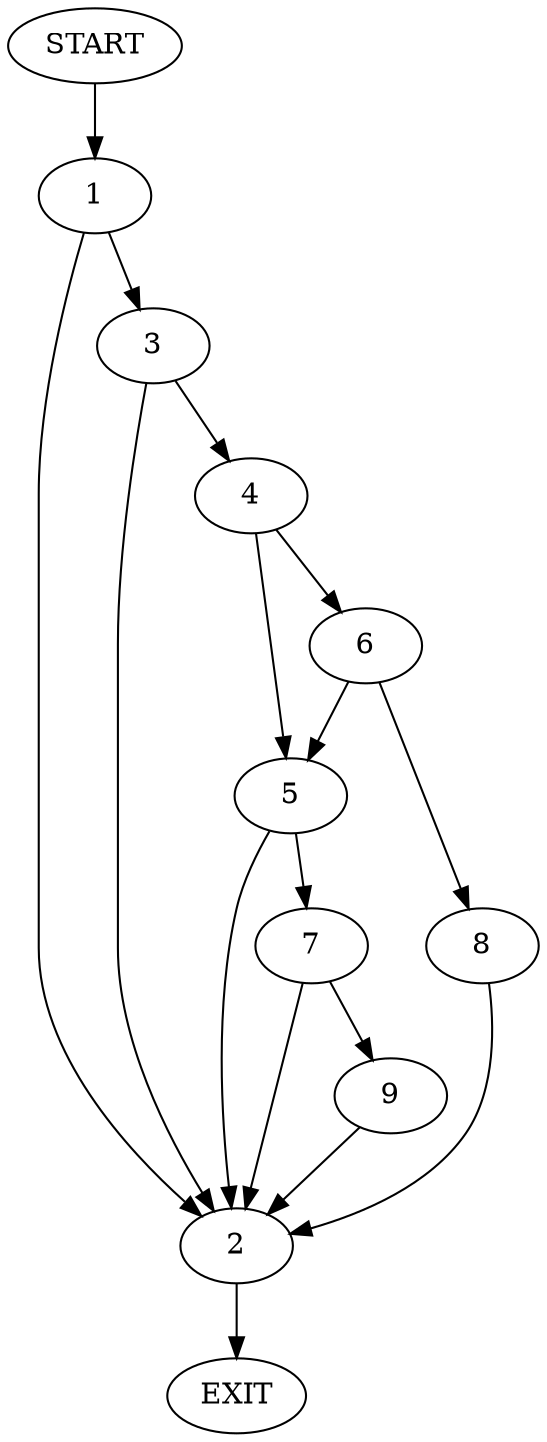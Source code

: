 digraph {
0 [label="START"];
1;
2;
3;
4;
5;
6;
7;
8;
9;
10 [label="EXIT"];
0 -> 1;
1 -> 2;
1 -> 3;
3 -> 2;
3 -> 4;
2 -> 10;
4 -> 5;
4 -> 6;
5 -> 7;
5 -> 2;
6 -> 5;
6 -> 8;
8 -> 2;
7 -> 9;
7 -> 2;
9 -> 2;
}